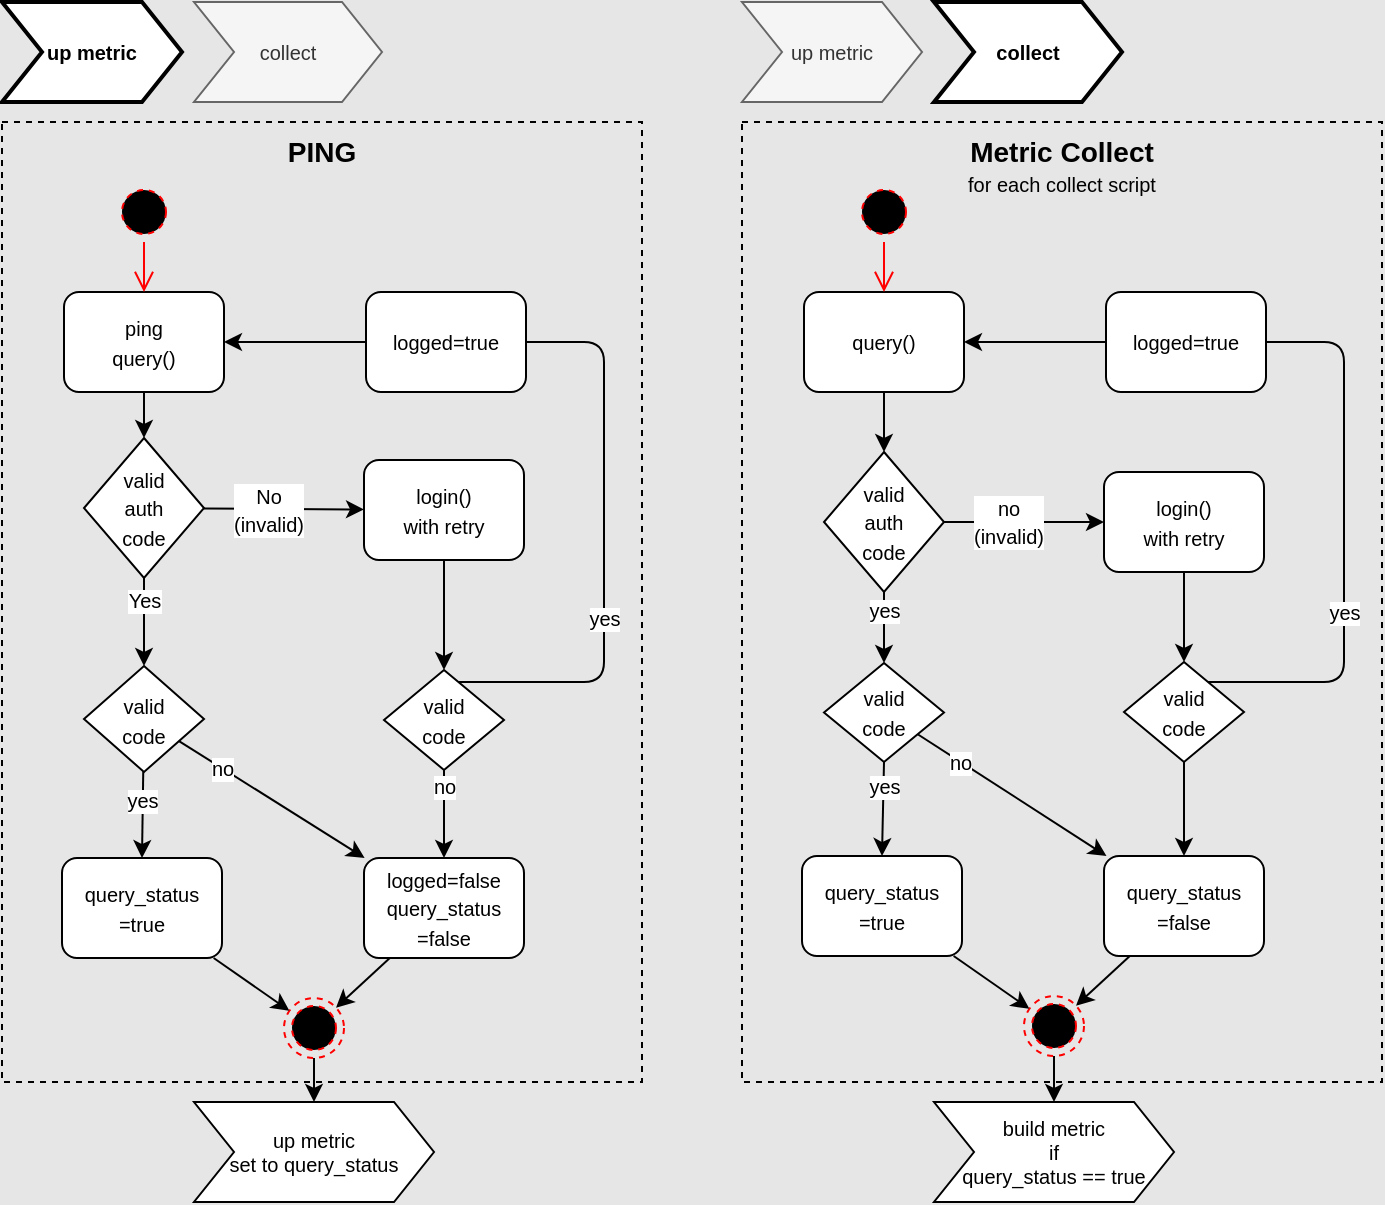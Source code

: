 <mxfile>
    <diagram id="mVdn32RPQBdUJhMQufmP" name="Page-1">
        <mxGraphModel dx="405" dy="366" grid="1" gridSize="10" guides="1" tooltips="1" connect="1" arrows="1" fold="1" page="1" pageScale="1" pageWidth="1169" pageHeight="827" background="#E6E6E6" math="0" shadow="0">
            <root>
                <mxCell id="0"/>
                <mxCell id="1" parent="0"/>
                <mxCell id="18" value="&lt;b&gt;&lt;font style=&quot;font-size: 14px&quot;&gt;PING&lt;/font&gt;&lt;/b&gt;" style="rounded=0;whiteSpace=wrap;html=1;dashed=1;fillColor=none;verticalAlign=top;" parent="1" vertex="1">
                    <mxGeometry x="80" y="80" width="320" height="480" as="geometry"/>
                </mxCell>
                <mxCell id="7" value="" style="edgeStyle=none;html=1;" parent="1" source="2" target="3" edge="1">
                    <mxGeometry relative="1" as="geometry"/>
                </mxCell>
                <mxCell id="2" value="&lt;font style=&quot;font-size: 10px&quot;&gt;ping&lt;br&gt;query()&lt;/font&gt;" style="rounded=1;whiteSpace=wrap;html=1;" parent="1" vertex="1">
                    <mxGeometry x="111" y="165" width="80" height="50" as="geometry"/>
                </mxCell>
                <mxCell id="8" value="" style="edgeStyle=none;html=1;" parent="1" source="3" target="4" edge="1">
                    <mxGeometry relative="1" as="geometry"/>
                </mxCell>
                <mxCell id="13" value="&lt;font style=&quot;font-size: 10px&quot;&gt;No&lt;br&gt;(invalid)&lt;/font&gt;" style="edgeLabel;html=1;align=center;verticalAlign=middle;resizable=0;points=[];" parent="8" vertex="1" connectable="0">
                    <mxGeometry x="-0.215" relative="1" as="geometry">
                        <mxPoint as="offset"/>
                    </mxGeometry>
                </mxCell>
                <mxCell id="31" style="edgeStyle=none;html=1;entryX=0.5;entryY=0;entryDx=0;entryDy=0;fontSize=10;startArrow=none;" parent="1" source="74" target="29" edge="1">
                    <mxGeometry relative="1" as="geometry"/>
                </mxCell>
                <mxCell id="77" value="yes" style="edgeLabel;html=1;align=center;verticalAlign=middle;resizable=0;points=[];fontSize=10;" parent="31" vertex="1" connectable="0">
                    <mxGeometry x="-0.357" y="-1" relative="1" as="geometry">
                        <mxPoint as="offset"/>
                    </mxGeometry>
                </mxCell>
                <mxCell id="3" value="&lt;font style=&quot;font-size: 10px&quot;&gt;valid&lt;br&gt;auth&lt;br&gt;code&lt;/font&gt;" style="rhombus;whiteSpace=wrap;html=1;" parent="1" vertex="1">
                    <mxGeometry x="121" y="238" width="60" height="70" as="geometry"/>
                </mxCell>
                <mxCell id="12" style="edgeStyle=orthogonalEdgeStyle;html=1;startArrow=none;" parent="1" source="100" target="2" edge="1">
                    <mxGeometry relative="1" as="geometry">
                        <Array as="points"/>
                    </mxGeometry>
                </mxCell>
                <mxCell id="15" style="edgeStyle=orthogonalEdgeStyle;html=1;entryX=0.5;entryY=0;entryDx=0;entryDy=0;" parent="1" source="4" target="14" edge="1">
                    <mxGeometry relative="1" as="geometry"/>
                </mxCell>
                <mxCell id="4" value="&lt;font style=&quot;font-size: 10px&quot;&gt;login()&lt;br&gt;with retry&lt;br&gt;&lt;/font&gt;" style="rounded=1;whiteSpace=wrap;html=1;" parent="1" vertex="1">
                    <mxGeometry x="261" y="249" width="80" height="50" as="geometry"/>
                </mxCell>
                <mxCell id="27" style="edgeStyle=orthogonalEdgeStyle;html=1;fontSize=10;" parent="1" source="14" target="19" edge="1">
                    <mxGeometry relative="1" as="geometry"/>
                </mxCell>
                <mxCell id="76" value="no" style="edgeLabel;html=1;align=center;verticalAlign=middle;resizable=0;points=[];fontSize=10;" parent="27" vertex="1" connectable="0">
                    <mxGeometry x="-0.637" relative="1" as="geometry">
                        <mxPoint as="offset"/>
                    </mxGeometry>
                </mxCell>
                <mxCell id="14" value="&lt;font style=&quot;font-size: 10px&quot;&gt;valid&lt;br&gt;code&lt;/font&gt;" style="rhombus;whiteSpace=wrap;html=1;" parent="1" vertex="1">
                    <mxGeometry x="271" y="354" width="60" height="50" as="geometry"/>
                </mxCell>
                <mxCell id="28" style="html=1;fontSize=10;" parent="1" source="19" target="25" edge="1">
                    <mxGeometry relative="1" as="geometry"/>
                </mxCell>
                <mxCell id="19" value="&lt;font style=&quot;font-size: 10px&quot;&gt;logged=false&lt;br&gt;query_status&lt;br&gt;=false&lt;/font&gt;" style="rounded=1;whiteSpace=wrap;html=1;" parent="1" vertex="1">
                    <mxGeometry x="261" y="448" width="80" height="50" as="geometry"/>
                </mxCell>
                <mxCell id="24" value="" style="group" parent="1" vertex="1" connectable="0">
                    <mxGeometry x="136" y="110" width="30" height="30" as="geometry"/>
                </mxCell>
                <mxCell id="20" value="" style="ellipse;html=1;shape=startState;fillColor=#000000;strokeColor=#ff0000;dashed=1;fontSize=14;" parent="24" vertex="1">
                    <mxGeometry width="30" height="30" as="geometry"/>
                </mxCell>
                <mxCell id="21" value="" style="edgeStyle=orthogonalEdgeStyle;html=1;verticalAlign=bottom;endArrow=open;endSize=8;strokeColor=#ff0000;fontSize=14;" parent="24" source="20" target="2" edge="1">
                    <mxGeometry relative="1" as="geometry">
                        <mxPoint x="11" y="55" as="targetPoint"/>
                        <Array as="points">
                            <mxPoint x="16" y="15"/>
                            <mxPoint x="16" y="15"/>
                        </Array>
                    </mxGeometry>
                </mxCell>
                <mxCell id="96" style="edgeStyle=none;html=1;fontSize=10;startArrow=none;startFill=0;endArrow=classic;endFill=1;" parent="1" source="25" target="84" edge="1">
                    <mxGeometry relative="1" as="geometry"/>
                </mxCell>
                <mxCell id="25" value="" style="ellipse;html=1;shape=endState;fillColor=#000000;strokeColor=#ff0000;dashed=1;fontSize=14;" parent="1" vertex="1">
                    <mxGeometry x="221" y="518" width="30" height="30" as="geometry"/>
                </mxCell>
                <mxCell id="30" style="edgeStyle=none;html=1;fontSize=10;" parent="1" source="29" target="25" edge="1">
                    <mxGeometry relative="1" as="geometry"/>
                </mxCell>
                <mxCell id="29" value="&lt;font style=&quot;font-size: 10px&quot;&gt;query_status&lt;br&gt;=true&lt;/font&gt;" style="rounded=1;whiteSpace=wrap;html=1;" parent="1" vertex="1">
                    <mxGeometry x="110" y="448" width="80" height="50" as="geometry"/>
                </mxCell>
                <mxCell id="53" value="&lt;font&gt;&lt;span style=&quot;font-weight: bold ; font-size: 14px&quot;&gt;Metric Collect&lt;/span&gt;&lt;br&gt;&lt;font style=&quot;font-size: 10px&quot;&gt;for each collect script&lt;/font&gt;&lt;br&gt;&lt;/font&gt;" style="rounded=0;whiteSpace=wrap;html=1;dashed=1;fillColor=none;verticalAlign=top;" parent="1" vertex="1">
                    <mxGeometry x="450" y="80" width="320" height="480" as="geometry"/>
                </mxCell>
                <mxCell id="54" value="" style="edgeStyle=none;html=1;" parent="1" source="55" target="59" edge="1">
                    <mxGeometry relative="1" as="geometry"/>
                </mxCell>
                <mxCell id="55" value="&lt;font style=&quot;font-size: 10px&quot;&gt;query()&lt;/font&gt;" style="rounded=1;whiteSpace=wrap;html=1;" parent="1" vertex="1">
                    <mxGeometry x="481" y="165" width="80" height="50" as="geometry"/>
                </mxCell>
                <mxCell id="56" value="" style="edgeStyle=none;html=1;" parent="1" source="59" target="63" edge="1">
                    <mxGeometry relative="1" as="geometry"/>
                </mxCell>
                <mxCell id="57" value="&lt;font style=&quot;font-size: 10px&quot;&gt;no&lt;br&gt;(invalid)&lt;/font&gt;" style="edgeLabel;html=1;align=center;verticalAlign=middle;resizable=0;points=[];" parent="56" vertex="1" connectable="0">
                    <mxGeometry x="-0.215" relative="1" as="geometry">
                        <mxPoint as="offset"/>
                    </mxGeometry>
                </mxCell>
                <mxCell id="58" style="edgeStyle=none;html=1;entryX=0.5;entryY=0;entryDx=0;entryDy=0;fontSize=10;exitX=0.5;exitY=1;exitDx=0;exitDy=0;" parent="1" source="88" target="73" edge="1">
                    <mxGeometry relative="1" as="geometry"/>
                </mxCell>
                <mxCell id="91" value="yes" style="edgeLabel;html=1;align=center;verticalAlign=middle;resizable=0;points=[];fontSize=10;" parent="58" vertex="1" connectable="0">
                    <mxGeometry x="-0.517" relative="1" as="geometry">
                        <mxPoint as="offset"/>
                    </mxGeometry>
                </mxCell>
                <mxCell id="89" style="edgeStyle=none;html=1;entryX=0.5;entryY=0;entryDx=0;entryDy=0;fontSize=10;startArrow=none;startFill=0;endArrow=classic;endFill=1;" parent="1" source="59" target="88" edge="1">
                    <mxGeometry relative="1" as="geometry"/>
                </mxCell>
                <mxCell id="90" value="yes" style="edgeLabel;html=1;align=center;verticalAlign=middle;resizable=0;points=[];fontSize=10;" parent="89" vertex="1" connectable="0">
                    <mxGeometry x="-0.488" relative="1" as="geometry">
                        <mxPoint as="offset"/>
                    </mxGeometry>
                </mxCell>
                <mxCell id="59" value="&lt;span style=&quot;font-size: 10px&quot;&gt;valid&lt;/span&gt;&lt;br style=&quot;font-size: 10px&quot;&gt;&lt;span style=&quot;font-size: 10px&quot;&gt;auth&lt;/span&gt;&lt;br style=&quot;font-size: 10px&quot;&gt;&lt;span style=&quot;font-size: 10px&quot;&gt;code&lt;/span&gt;" style="rhombus;whiteSpace=wrap;html=1;" parent="1" vertex="1">
                    <mxGeometry x="491" y="245" width="60" height="70" as="geometry"/>
                </mxCell>
                <mxCell id="60" style="edgeStyle=orthogonalEdgeStyle;html=1;startArrow=none;" parent="1" source="103" target="55" edge="1">
                    <mxGeometry relative="1" as="geometry">
                        <Array as="points">
                            <mxPoint x="620" y="190"/>
                            <mxPoint x="620" y="190"/>
                        </Array>
                    </mxGeometry>
                </mxCell>
                <mxCell id="62" style="edgeStyle=orthogonalEdgeStyle;html=1;entryX=0.5;entryY=0;entryDx=0;entryDy=0;" parent="1" source="63" target="65" edge="1">
                    <mxGeometry relative="1" as="geometry"/>
                </mxCell>
                <mxCell id="63" value="&lt;font style=&quot;font-size: 10px&quot;&gt;login()&lt;br&gt;with retry&lt;br&gt;&lt;/font&gt;" style="rounded=1;whiteSpace=wrap;html=1;" parent="1" vertex="1">
                    <mxGeometry x="631" y="255" width="80" height="50" as="geometry"/>
                </mxCell>
                <mxCell id="64" style="edgeStyle=orthogonalEdgeStyle;html=1;fontSize=10;" parent="1" source="65" target="67" edge="1">
                    <mxGeometry relative="1" as="geometry"/>
                </mxCell>
                <mxCell id="65" value="&lt;font style=&quot;font-size: 10px&quot;&gt;valid&lt;br&gt;code&lt;/font&gt;" style="rhombus;whiteSpace=wrap;html=1;" parent="1" vertex="1">
                    <mxGeometry x="641" y="350" width="60" height="50" as="geometry"/>
                </mxCell>
                <mxCell id="66" style="html=1;fontSize=10;" parent="1" source="67" target="71" edge="1">
                    <mxGeometry relative="1" as="geometry"/>
                </mxCell>
                <mxCell id="67" value="&lt;font style=&quot;font-size: 10px&quot;&gt;query_status&lt;br&gt;=false&lt;/font&gt;" style="rounded=1;whiteSpace=wrap;html=1;" parent="1" vertex="1">
                    <mxGeometry x="631" y="447" width="80" height="50" as="geometry"/>
                </mxCell>
                <mxCell id="68" value="" style="group" parent="1" vertex="1" connectable="0">
                    <mxGeometry x="506" y="110" width="30" height="30" as="geometry"/>
                </mxCell>
                <mxCell id="69" value="" style="ellipse;html=1;shape=startState;fillColor=#000000;strokeColor=#ff0000;dashed=1;fontSize=14;" parent="68" vertex="1">
                    <mxGeometry width="30" height="30" as="geometry"/>
                </mxCell>
                <mxCell id="70" value="" style="edgeStyle=orthogonalEdgeStyle;html=1;verticalAlign=bottom;endArrow=open;endSize=8;strokeColor=#ff0000;fontSize=14;" parent="1" source="69" target="55" edge="1">
                    <mxGeometry relative="1" as="geometry">
                        <mxPoint x="517" y="165" as="targetPoint"/>
                        <Array as="points">
                            <mxPoint x="522" y="125"/>
                            <mxPoint x="522" y="125"/>
                        </Array>
                    </mxGeometry>
                </mxCell>
                <mxCell id="99" style="edgeStyle=none;html=1;entryX=0.5;entryY=0;entryDx=0;entryDy=0;fontSize=10;startArrow=none;startFill=0;endArrow=classic;endFill=1;" parent="1" source="71" target="97" edge="1">
                    <mxGeometry relative="1" as="geometry"/>
                </mxCell>
                <mxCell id="71" value="" style="ellipse;html=1;shape=endState;fillColor=#000000;strokeColor=#ff0000;dashed=1;fontSize=14;" parent="1" vertex="1">
                    <mxGeometry x="591" y="517" width="30" height="30" as="geometry"/>
                </mxCell>
                <mxCell id="72" style="edgeStyle=none;html=1;fontSize=10;" parent="1" source="73" target="71" edge="1">
                    <mxGeometry relative="1" as="geometry"/>
                </mxCell>
                <mxCell id="73" value="&lt;font style=&quot;font-size: 10px&quot;&gt;query_status&lt;br&gt;=true&lt;/font&gt;" style="rounded=1;whiteSpace=wrap;html=1;" parent="1" vertex="1">
                    <mxGeometry x="480" y="447" width="80" height="50" as="geometry"/>
                </mxCell>
                <mxCell id="78" style="edgeStyle=none;html=1;fontSize=10;startArrow=none;startFill=0;endArrow=classic;endFill=1;" parent="1" source="74" target="19" edge="1">
                    <mxGeometry relative="1" as="geometry"/>
                </mxCell>
                <mxCell id="79" value="no" style="edgeLabel;html=1;align=center;verticalAlign=middle;resizable=0;points=[];fontSize=10;" parent="78" vertex="1" connectable="0">
                    <mxGeometry x="-0.542" relative="1" as="geometry">
                        <mxPoint as="offset"/>
                    </mxGeometry>
                </mxCell>
                <mxCell id="74" value="&lt;font style=&quot;font-size: 10px&quot;&gt;valid&lt;br&gt;code&lt;/font&gt;" style="rhombus;whiteSpace=wrap;html=1;" parent="1" vertex="1">
                    <mxGeometry x="121" y="352" width="60" height="53" as="geometry"/>
                </mxCell>
                <mxCell id="75" value="" style="edgeStyle=none;html=1;entryX=0.5;entryY=0;entryDx=0;entryDy=0;fontSize=10;endArrow=classic;startArrow=none;startFill=0;endFill=1;" parent="1" source="3" target="74" edge="1">
                    <mxGeometry relative="1" as="geometry">
                        <mxPoint x="150.733" y="314.689" as="sourcePoint"/>
                        <mxPoint x="150" y="410" as="targetPoint"/>
                    </mxGeometry>
                </mxCell>
                <mxCell id="87" value="Yes" style="edgeLabel;html=1;align=center;verticalAlign=middle;resizable=0;points=[];fontSize=10;" parent="75" vertex="1" connectable="0">
                    <mxGeometry x="-0.528" relative="1" as="geometry">
                        <mxPoint as="offset"/>
                    </mxGeometry>
                </mxCell>
                <mxCell id="84" value="&lt;span&gt;up metric&lt;/span&gt;&lt;br&gt;&lt;span&gt;set to query_status&lt;/span&gt;" style="shape=step;perimeter=stepPerimeter;whiteSpace=wrap;html=1;fixedSize=1;fontSize=10;fillColor=default;" parent="1" vertex="1">
                    <mxGeometry x="176" y="570" width="120" height="50" as="geometry"/>
                </mxCell>
                <mxCell id="85" value="&lt;span&gt;up metric&lt;/span&gt;&lt;br&gt;" style="shape=step;perimeter=stepPerimeter;whiteSpace=wrap;html=1;fixedSize=1;fontSize=10;fillColor=default;strokeWidth=2;fontStyle=1" parent="1" vertex="1">
                    <mxGeometry x="80" y="20" width="90" height="50" as="geometry"/>
                </mxCell>
                <mxCell id="86" value="collect" style="shape=step;perimeter=stepPerimeter;whiteSpace=wrap;html=1;fixedSize=1;fontSize=10;fillColor=#f5f5f5;fontColor=#333333;strokeColor=#666666;" parent="1" vertex="1">
                    <mxGeometry x="176" y="20" width="94" height="50" as="geometry"/>
                </mxCell>
                <mxCell id="92" style="edgeStyle=none;html=1;fontSize=10;startArrow=none;startFill=0;endArrow=classic;endFill=1;" parent="1" source="88" target="67" edge="1">
                    <mxGeometry relative="1" as="geometry"/>
                </mxCell>
                <mxCell id="93" value="no" style="edgeLabel;html=1;align=center;verticalAlign=middle;resizable=0;points=[];fontSize=10;" parent="92" vertex="1" connectable="0">
                    <mxGeometry x="-0.562" relative="1" as="geometry">
                        <mxPoint as="offset"/>
                    </mxGeometry>
                </mxCell>
                <mxCell id="88" value="&lt;font style=&quot;font-size: 10px&quot;&gt;valid&lt;br&gt;code&lt;/font&gt;" style="rhombus;whiteSpace=wrap;html=1;" parent="1" vertex="1">
                    <mxGeometry x="491" y="350.5" width="60" height="49.5" as="geometry"/>
                </mxCell>
                <mxCell id="94" value="&lt;span&gt;up metric&lt;/span&gt;&lt;br&gt;" style="shape=step;perimeter=stepPerimeter;whiteSpace=wrap;html=1;fixedSize=1;fontSize=10;fillColor=#f5f5f5;strokeWidth=1;fontColor=#333333;strokeColor=#666666;" parent="1" vertex="1">
                    <mxGeometry x="450" y="20" width="90" height="50" as="geometry"/>
                </mxCell>
                <mxCell id="95" value="collect" style="shape=step;perimeter=stepPerimeter;whiteSpace=wrap;html=1;fixedSize=1;fontSize=10;fillColor=default;strokeWidth=2;fontStyle=1" parent="1" vertex="1">
                    <mxGeometry x="546" y="20" width="94" height="50" as="geometry"/>
                </mxCell>
                <mxCell id="97" value="&lt;span&gt;build metric&lt;br&gt;&lt;/span&gt;if&lt;br&gt;&lt;span&gt;query_status == true&lt;/span&gt;" style="shape=step;perimeter=stepPerimeter;whiteSpace=wrap;html=1;fixedSize=1;fontSize=10;fillColor=default;" parent="1" vertex="1">
                    <mxGeometry x="546" y="570" width="120" height="50" as="geometry"/>
                </mxCell>
                <mxCell id="100" value="&lt;font style=&quot;font-size: 10px&quot;&gt;logged=true&lt;/font&gt;" style="rounded=1;whiteSpace=wrap;html=1;" vertex="1" parent="1">
                    <mxGeometry x="262" y="165" width="80" height="50" as="geometry"/>
                </mxCell>
                <mxCell id="101" value="" style="edgeStyle=orthogonalEdgeStyle;html=1;endArrow=none;" edge="1" parent="1" source="14" target="100">
                    <mxGeometry relative="1" as="geometry">
                        <Array as="points">
                            <mxPoint x="381" y="360"/>
                            <mxPoint x="381" y="190"/>
                        </Array>
                        <mxPoint x="308.271" y="360.059" as="sourcePoint"/>
                        <mxPoint x="191" y="195" as="targetPoint"/>
                    </mxGeometry>
                </mxCell>
                <mxCell id="102" value="yes" style="edgeLabel;html=1;align=center;verticalAlign=middle;resizable=0;points=[];fontSize=10;" vertex="1" connectable="0" parent="101">
                    <mxGeometry x="-0.252" relative="1" as="geometry">
                        <mxPoint as="offset"/>
                    </mxGeometry>
                </mxCell>
                <mxCell id="103" value="&lt;font style=&quot;font-size: 10px&quot;&gt;logged=true&lt;/font&gt;" style="rounded=1;whiteSpace=wrap;html=1;" vertex="1" parent="1">
                    <mxGeometry x="632" y="165" width="80" height="50" as="geometry"/>
                </mxCell>
                <mxCell id="104" value="" style="edgeStyle=orthogonalEdgeStyle;html=1;endArrow=none;" edge="1" parent="1" source="65" target="103">
                    <mxGeometry relative="1" as="geometry">
                        <Array as="points">
                            <mxPoint x="751" y="360"/>
                            <mxPoint x="751" y="190"/>
                        </Array>
                        <mxPoint x="683" y="360" as="sourcePoint"/>
                        <mxPoint x="561" y="195" as="targetPoint"/>
                    </mxGeometry>
                </mxCell>
                <mxCell id="105" value="yes" style="edgeLabel;html=1;align=center;verticalAlign=middle;resizable=0;points=[];fontSize=10;" vertex="1" connectable="0" parent="104">
                    <mxGeometry x="-0.252" relative="1" as="geometry">
                        <mxPoint as="offset"/>
                    </mxGeometry>
                </mxCell>
            </root>
        </mxGraphModel>
    </diagram>
</mxfile>